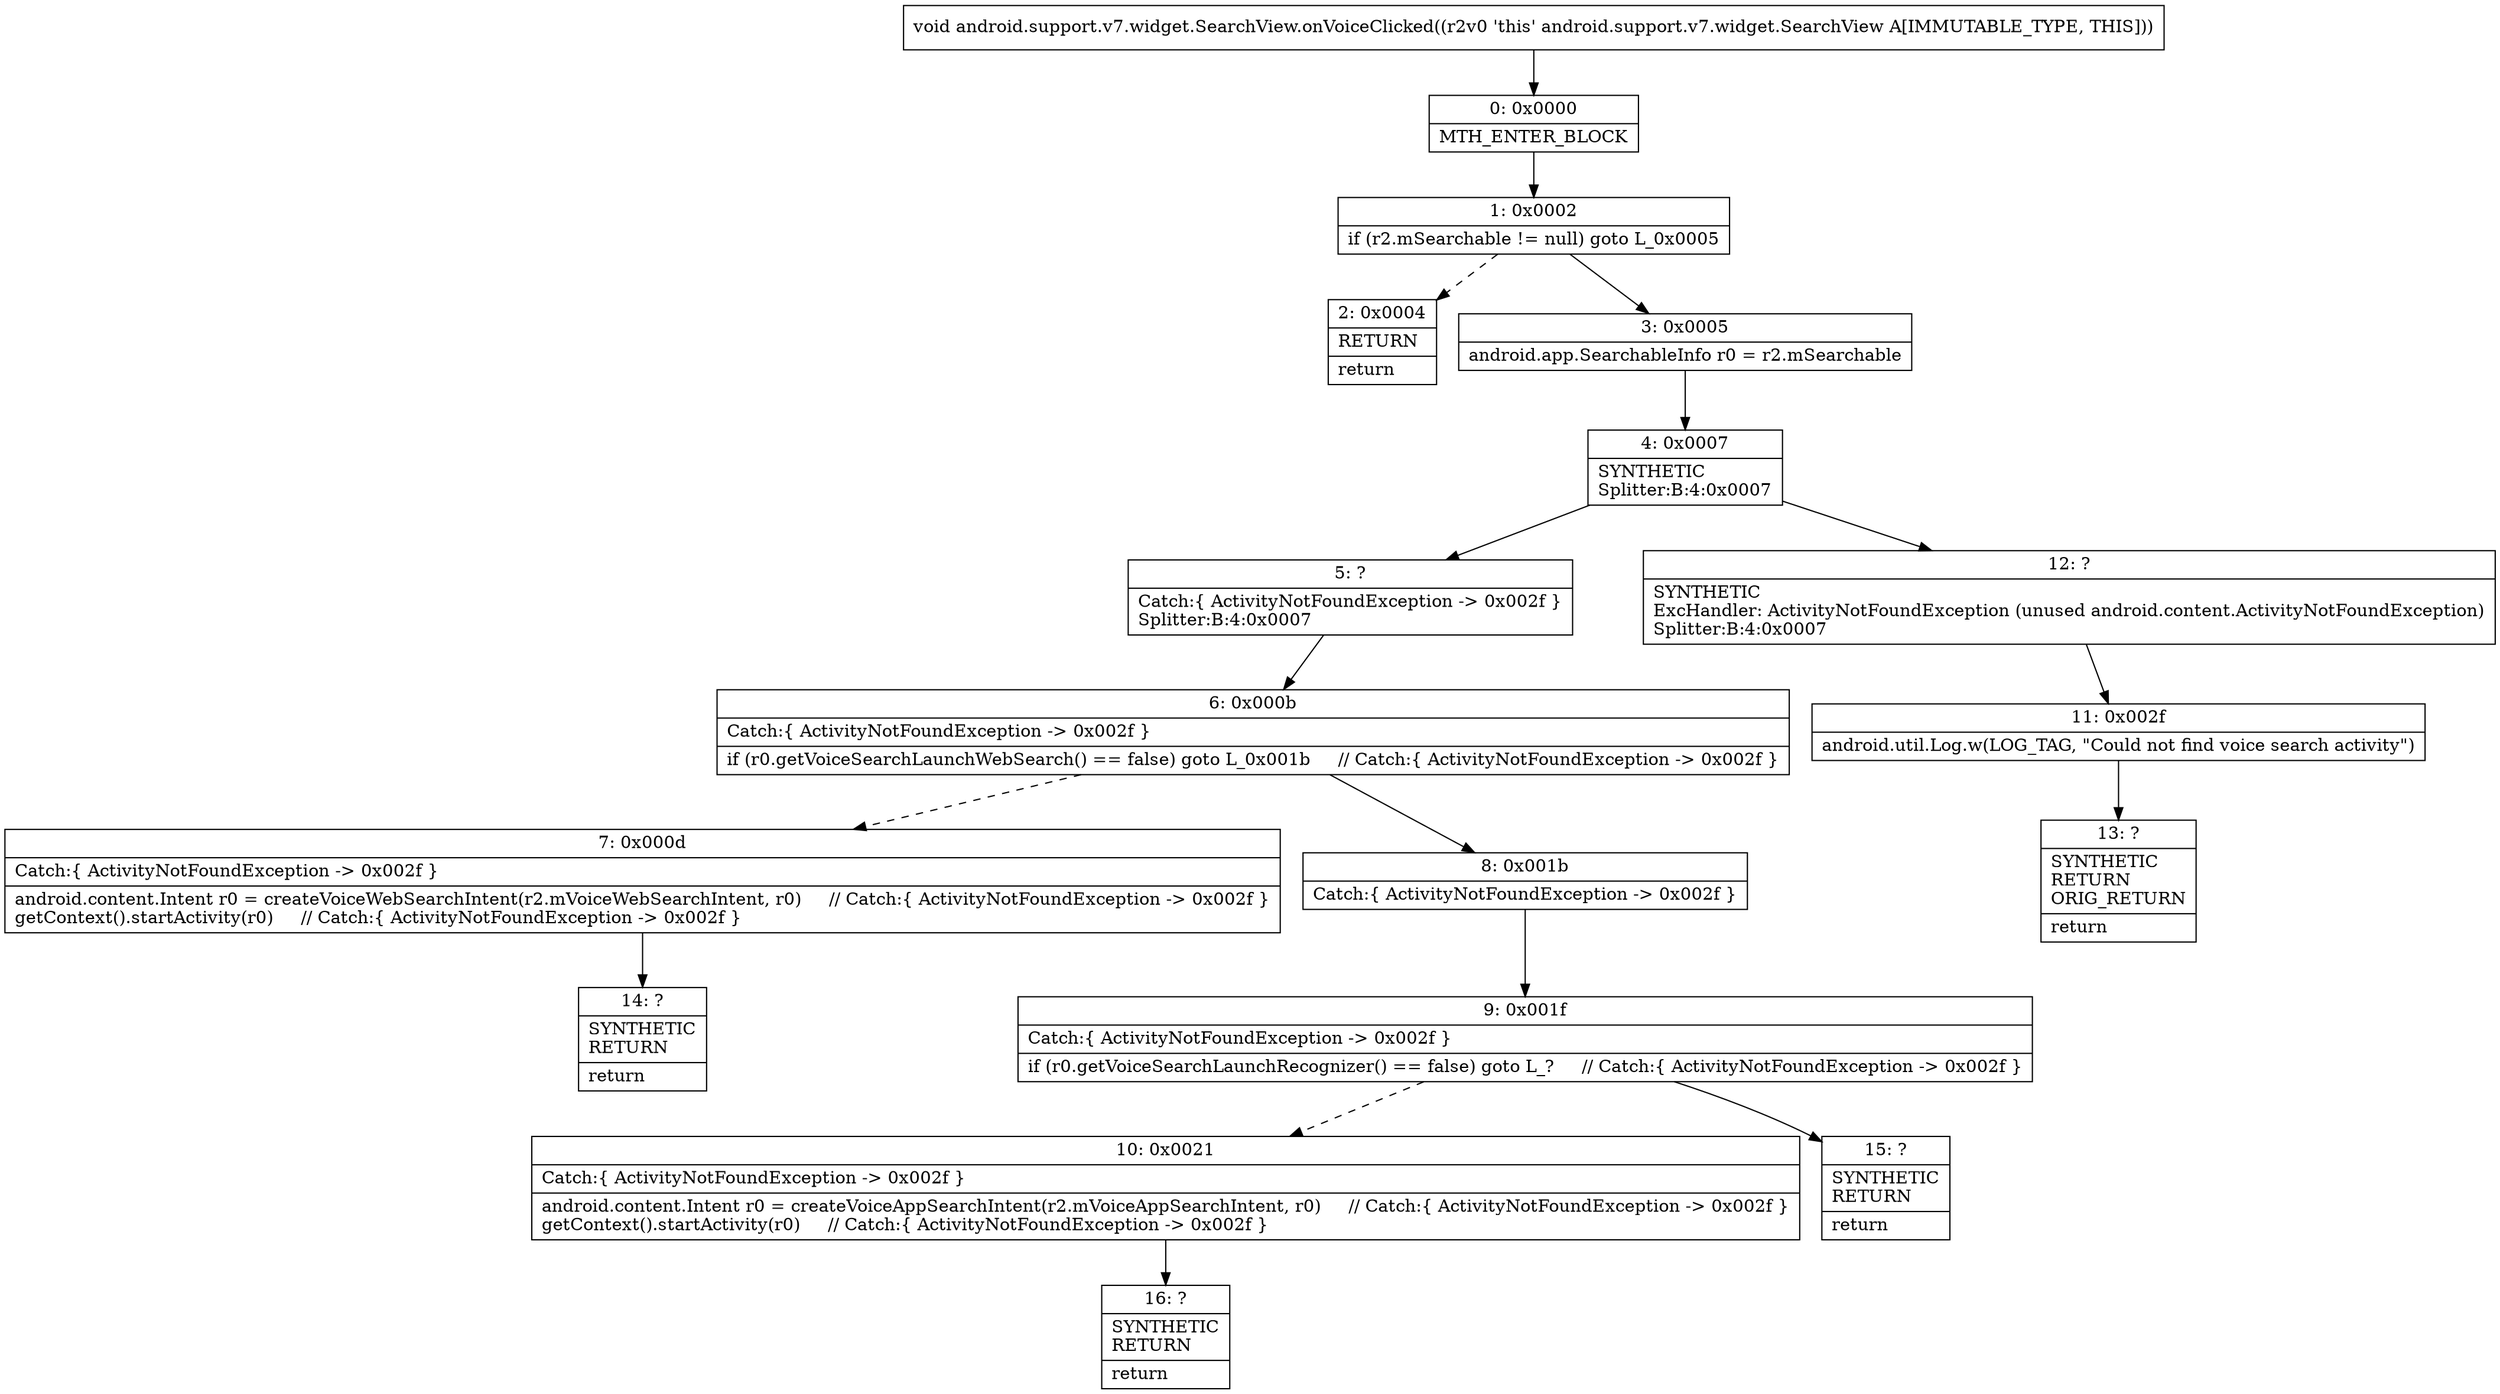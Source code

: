 digraph "CFG forandroid.support.v7.widget.SearchView.onVoiceClicked()V" {
Node_0 [shape=record,label="{0\:\ 0x0000|MTH_ENTER_BLOCK\l}"];
Node_1 [shape=record,label="{1\:\ 0x0002|if (r2.mSearchable != null) goto L_0x0005\l}"];
Node_2 [shape=record,label="{2\:\ 0x0004|RETURN\l|return\l}"];
Node_3 [shape=record,label="{3\:\ 0x0005|android.app.SearchableInfo r0 = r2.mSearchable\l}"];
Node_4 [shape=record,label="{4\:\ 0x0007|SYNTHETIC\lSplitter:B:4:0x0007\l}"];
Node_5 [shape=record,label="{5\:\ ?|Catch:\{ ActivityNotFoundException \-\> 0x002f \}\lSplitter:B:4:0x0007\l}"];
Node_6 [shape=record,label="{6\:\ 0x000b|Catch:\{ ActivityNotFoundException \-\> 0x002f \}\l|if (r0.getVoiceSearchLaunchWebSearch() == false) goto L_0x001b     \/\/ Catch:\{ ActivityNotFoundException \-\> 0x002f \}\l}"];
Node_7 [shape=record,label="{7\:\ 0x000d|Catch:\{ ActivityNotFoundException \-\> 0x002f \}\l|android.content.Intent r0 = createVoiceWebSearchIntent(r2.mVoiceWebSearchIntent, r0)     \/\/ Catch:\{ ActivityNotFoundException \-\> 0x002f \}\lgetContext().startActivity(r0)     \/\/ Catch:\{ ActivityNotFoundException \-\> 0x002f \}\l}"];
Node_8 [shape=record,label="{8\:\ 0x001b|Catch:\{ ActivityNotFoundException \-\> 0x002f \}\l}"];
Node_9 [shape=record,label="{9\:\ 0x001f|Catch:\{ ActivityNotFoundException \-\> 0x002f \}\l|if (r0.getVoiceSearchLaunchRecognizer() == false) goto L_?     \/\/ Catch:\{ ActivityNotFoundException \-\> 0x002f \}\l}"];
Node_10 [shape=record,label="{10\:\ 0x0021|Catch:\{ ActivityNotFoundException \-\> 0x002f \}\l|android.content.Intent r0 = createVoiceAppSearchIntent(r2.mVoiceAppSearchIntent, r0)     \/\/ Catch:\{ ActivityNotFoundException \-\> 0x002f \}\lgetContext().startActivity(r0)     \/\/ Catch:\{ ActivityNotFoundException \-\> 0x002f \}\l}"];
Node_11 [shape=record,label="{11\:\ 0x002f|android.util.Log.w(LOG_TAG, \"Could not find voice search activity\")\l}"];
Node_12 [shape=record,label="{12\:\ ?|SYNTHETIC\lExcHandler: ActivityNotFoundException (unused android.content.ActivityNotFoundException)\lSplitter:B:4:0x0007\l}"];
Node_13 [shape=record,label="{13\:\ ?|SYNTHETIC\lRETURN\lORIG_RETURN\l|return\l}"];
Node_14 [shape=record,label="{14\:\ ?|SYNTHETIC\lRETURN\l|return\l}"];
Node_15 [shape=record,label="{15\:\ ?|SYNTHETIC\lRETURN\l|return\l}"];
Node_16 [shape=record,label="{16\:\ ?|SYNTHETIC\lRETURN\l|return\l}"];
MethodNode[shape=record,label="{void android.support.v7.widget.SearchView.onVoiceClicked((r2v0 'this' android.support.v7.widget.SearchView A[IMMUTABLE_TYPE, THIS])) }"];
MethodNode -> Node_0;
Node_0 -> Node_1;
Node_1 -> Node_2[style=dashed];
Node_1 -> Node_3;
Node_3 -> Node_4;
Node_4 -> Node_5;
Node_4 -> Node_12;
Node_5 -> Node_6;
Node_6 -> Node_7[style=dashed];
Node_6 -> Node_8;
Node_7 -> Node_14;
Node_8 -> Node_9;
Node_9 -> Node_10[style=dashed];
Node_9 -> Node_15;
Node_10 -> Node_16;
Node_11 -> Node_13;
Node_12 -> Node_11;
}


